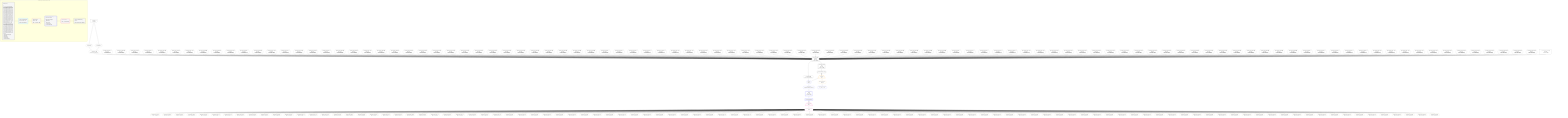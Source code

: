 %%{init: {'themeVariables': { 'fontSize': '12px'}}}%%
graph TD
    classDef path fill:#eee,stroke:#000,color:#000
    classDef plan fill:#fff,stroke-width:1px,color:#000
    classDef itemplan fill:#fff,stroke-width:2px,color:#000
    classDef unbatchedplan fill:#dff,stroke-width:1px,color:#000
    classDef sideeffectplan fill:#fcc,stroke-width:2px,color:#000
    classDef bucket fill:#f6f6f6,color:#000,stroke-width:2px,text-align:left

    subgraph "Buckets for queries/v4/json-overflow-nested"
    Bucket0("Bucket 0 (root)<br /><br />1: <br />ᐳ: 7, 10, 11, 347, 348, 349, 350, 351, 352, 353, 354, 355, 356, 357, 358, 359, 360, 361, 362, 363, 364, 365, 366, 367, 368, 369, 370, 371, 372, 373, 374, 375, 376, 377, 378, 379, 380, 381, 382, 383, 384, 385, 386, 387, 388, 389, 390, 391, 392, 393, 394, 395, 396, 397, 398, 399, 400, 401, 402, 403, 404, 405, 406, 407, 408, 409, 410, 411, 412, 413, 414, 415, 416, 417, 418, 419, 420, 421, 422, 423, 424, 425, 426, 427, 428, 429, 430, 431, 432, 433, 434, 435, 436, 437, 438, 439, 440, 441, 442, 443, 444, 445, 446, 447, 448, 449, 12, 35, 38, 41, 44, 47, 50, 53, 56, 59, 62, 65, 68, 71, 74, 77, 80, 83, 86, 89, 92, 95, 98, 101, 104, 107, 110, 113, 116, 119, 122, 125, 128, 131, 134, 137, 140, 143, 146, 149, 152, 155, 158, 161, 164, 167, 170, 173, 176, 179, 182, 185, 188, 191, 194, 197, 200, 203, 206, 209, 212, 215, 218, 221, 224, 227, 230, 233, 236, 239, 242, 245, 248, 251, 254, 257, 260, 263, 266, 269, 272, 275, 278, 281, 284, 287, 290, 293, 296, 299, 302, 305, 308, 311, 314, 317, 320, 323, 326, 329, 332, 335, 338, 341<br />2: PgSelectInlineApply[343]<br />3: PgSelect[9]<br />ᐳ: Access[344]<br />4: Connection[13]<br />5: ConnectionItems[15]"):::bucket
    Bucket1("Bucket 1 (nullableBoundary)<br />Deps: 13, 15, 347, 344<br /><br />ROOT Connectionᐸ9ᐳ[13]"):::bucket
    Bucket3("Bucket 3 (listItem)<br />Deps: 347, 344<br /><br />ROOT __Item{3}ᐸ15ᐳ[18]"):::bucket
    Bucket4("Bucket 4 (nullableBoundary)<br />Deps: 19, 347, 344, 18<br /><br />ROOT PgSelectSingle{3}ᐸpersonᐳ[19]<br />1: <br />ᐳ: 20, 345, 346<br />2: Connection[26]<br />3: ConnectionItems[28]"):::bucket
    Bucket6("Bucket 6 (listItem)<br /><br />ROOT __Item{6}ᐸ28ᐳ[31]"):::bucket
    Bucket7("Bucket 7 (nullableBoundary)<br />Deps: 32<br /><br />ROOT PgSelectSingle{6}ᐸpostᐳ[32]"):::bucket
    end
    Bucket0 --> Bucket1
    Bucket1 --> Bucket3
    Bucket3 --> Bucket4
    Bucket4 --> Bucket6
    Bucket6 --> Bucket7

    %% plan dependencies
    PgSelect9[["PgSelect[9∈0] ➊<br />ᐸpersonᐳ<br />More deps:<br />- Constantᐸ1ᐳ[347]"]]:::plan
    Object12{{"Object[12∈0] ➊<br />ᐸ{pgSettings,withPgClient}ᐳ"}}:::plan
    PgFromExpression35{{"PgFromExpression[35∈0] ➊<br />More deps:<br />- Constantᐸ1ᐳ[347]<br />- Constantᐸundefinedᐳ[7]"}}:::plan
    PgFromExpression38{{"PgFromExpression[38∈0] ➊<br />More deps:<br />- Constantᐸ2ᐳ[348]<br />- Constantᐸundefinedᐳ[7]"}}:::plan
    PgFromExpression41{{"PgFromExpression[41∈0] ➊<br />More deps:<br />- Constantᐸ3ᐳ[349]<br />- Constantᐸundefinedᐳ[7]"}}:::plan
    PgFromExpression44{{"PgFromExpression[44∈0] ➊<br />More deps:<br />- Constantᐸ4ᐳ[350]<br />- Constantᐸundefinedᐳ[7]"}}:::plan
    PgFromExpression47{{"PgFromExpression[47∈0] ➊<br />More deps:<br />- Constantᐸ5ᐳ[351]<br />- Constantᐸundefinedᐳ[7]"}}:::plan
    PgFromExpression50{{"PgFromExpression[50∈0] ➊<br />More deps:<br />- Constantᐸ6ᐳ[352]<br />- Constantᐸundefinedᐳ[7]"}}:::plan
    PgFromExpression53{{"PgFromExpression[53∈0] ➊<br />More deps:<br />- Constantᐸ7ᐳ[353]<br />- Constantᐸundefinedᐳ[7]"}}:::plan
    PgFromExpression56{{"PgFromExpression[56∈0] ➊<br />More deps:<br />- Constantᐸ8ᐳ[354]<br />- Constantᐸundefinedᐳ[7]"}}:::plan
    PgFromExpression59{{"PgFromExpression[59∈0] ➊<br />More deps:<br />- Constantᐸ9ᐳ[355]<br />- Constantᐸundefinedᐳ[7]"}}:::plan
    PgFromExpression62{{"PgFromExpression[62∈0] ➊<br />More deps:<br />- Constantᐸ10ᐳ[356]<br />- Constantᐸundefinedᐳ[7]"}}:::plan
    PgFromExpression65{{"PgFromExpression[65∈0] ➊<br />More deps:<br />- Constantᐸ11ᐳ[357]<br />- Constantᐸundefinedᐳ[7]"}}:::plan
    PgFromExpression68{{"PgFromExpression[68∈0] ➊<br />More deps:<br />- Constantᐸ12ᐳ[358]<br />- Constantᐸundefinedᐳ[7]"}}:::plan
    PgFromExpression71{{"PgFromExpression[71∈0] ➊<br />More deps:<br />- Constantᐸ13ᐳ[359]<br />- Constantᐸundefinedᐳ[7]"}}:::plan
    PgFromExpression74{{"PgFromExpression[74∈0] ➊<br />More deps:<br />- Constantᐸ14ᐳ[360]<br />- Constantᐸundefinedᐳ[7]"}}:::plan
    PgFromExpression77{{"PgFromExpression[77∈0] ➊<br />More deps:<br />- Constantᐸ15ᐳ[361]<br />- Constantᐸundefinedᐳ[7]"}}:::plan
    PgFromExpression80{{"PgFromExpression[80∈0] ➊<br />More deps:<br />- Constantᐸ16ᐳ[362]<br />- Constantᐸundefinedᐳ[7]"}}:::plan
    PgFromExpression83{{"PgFromExpression[83∈0] ➊<br />More deps:<br />- Constantᐸ17ᐳ[363]<br />- Constantᐸundefinedᐳ[7]"}}:::plan
    PgFromExpression86{{"PgFromExpression[86∈0] ➊<br />More deps:<br />- Constantᐸ18ᐳ[364]<br />- Constantᐸundefinedᐳ[7]"}}:::plan
    PgFromExpression89{{"PgFromExpression[89∈0] ➊<br />More deps:<br />- Constantᐸ19ᐳ[365]<br />- Constantᐸundefinedᐳ[7]"}}:::plan
    PgFromExpression92{{"PgFromExpression[92∈0] ➊<br />More deps:<br />- Constantᐸ20ᐳ[366]<br />- Constantᐸundefinedᐳ[7]"}}:::plan
    PgFromExpression95{{"PgFromExpression[95∈0] ➊<br />More deps:<br />- Constantᐸ21ᐳ[367]<br />- Constantᐸundefinedᐳ[7]"}}:::plan
    PgFromExpression98{{"PgFromExpression[98∈0] ➊<br />More deps:<br />- Constantᐸ22ᐳ[368]<br />- Constantᐸundefinedᐳ[7]"}}:::plan
    PgFromExpression101{{"PgFromExpression[101∈0] ➊<br />More deps:<br />- Constantᐸ23ᐳ[369]<br />- Constantᐸundefinedᐳ[7]"}}:::plan
    PgFromExpression104{{"PgFromExpression[104∈0] ➊<br />More deps:<br />- Constantᐸ24ᐳ[370]<br />- Constantᐸundefinedᐳ[7]"}}:::plan
    PgFromExpression107{{"PgFromExpression[107∈0] ➊<br />More deps:<br />- Constantᐸ25ᐳ[371]<br />- Constantᐸundefinedᐳ[7]"}}:::plan
    PgFromExpression110{{"PgFromExpression[110∈0] ➊<br />More deps:<br />- Constantᐸ26ᐳ[372]<br />- Constantᐸundefinedᐳ[7]"}}:::plan
    PgFromExpression113{{"PgFromExpression[113∈0] ➊<br />More deps:<br />- Constantᐸ27ᐳ[373]<br />- Constantᐸundefinedᐳ[7]"}}:::plan
    PgFromExpression116{{"PgFromExpression[116∈0] ➊<br />More deps:<br />- Constantᐸ28ᐳ[374]<br />- Constantᐸundefinedᐳ[7]"}}:::plan
    PgFromExpression119{{"PgFromExpression[119∈0] ➊<br />More deps:<br />- Constantᐸ29ᐳ[375]<br />- Constantᐸundefinedᐳ[7]"}}:::plan
    PgFromExpression122{{"PgFromExpression[122∈0] ➊<br />More deps:<br />- Constantᐸ30ᐳ[376]<br />- Constantᐸundefinedᐳ[7]"}}:::plan
    PgFromExpression125{{"PgFromExpression[125∈0] ➊<br />More deps:<br />- Constantᐸ31ᐳ[377]<br />- Constantᐸundefinedᐳ[7]"}}:::plan
    PgFromExpression128{{"PgFromExpression[128∈0] ➊<br />More deps:<br />- Constantᐸ32ᐳ[378]<br />- Constantᐸundefinedᐳ[7]"}}:::plan
    PgFromExpression131{{"PgFromExpression[131∈0] ➊<br />More deps:<br />- Constantᐸ33ᐳ[379]<br />- Constantᐸundefinedᐳ[7]"}}:::plan
    PgFromExpression134{{"PgFromExpression[134∈0] ➊<br />More deps:<br />- Constantᐸ34ᐳ[380]<br />- Constantᐸundefinedᐳ[7]"}}:::plan
    PgFromExpression137{{"PgFromExpression[137∈0] ➊<br />More deps:<br />- Constantᐸ35ᐳ[381]<br />- Constantᐸundefinedᐳ[7]"}}:::plan
    PgFromExpression140{{"PgFromExpression[140∈0] ➊<br />More deps:<br />- Constantᐸ36ᐳ[382]<br />- Constantᐸundefinedᐳ[7]"}}:::plan
    PgFromExpression143{{"PgFromExpression[143∈0] ➊<br />More deps:<br />- Constantᐸ37ᐳ[383]<br />- Constantᐸundefinedᐳ[7]"}}:::plan
    PgFromExpression146{{"PgFromExpression[146∈0] ➊<br />More deps:<br />- Constantᐸ38ᐳ[384]<br />- Constantᐸundefinedᐳ[7]"}}:::plan
    PgFromExpression149{{"PgFromExpression[149∈0] ➊<br />More deps:<br />- Constantᐸ39ᐳ[385]<br />- Constantᐸundefinedᐳ[7]"}}:::plan
    PgFromExpression152{{"PgFromExpression[152∈0] ➊<br />More deps:<br />- Constantᐸ40ᐳ[386]<br />- Constantᐸundefinedᐳ[7]"}}:::plan
    PgFromExpression155{{"PgFromExpression[155∈0] ➊<br />More deps:<br />- Constantᐸ41ᐳ[387]<br />- Constantᐸundefinedᐳ[7]"}}:::plan
    PgFromExpression158{{"PgFromExpression[158∈0] ➊<br />More deps:<br />- Constantᐸ42ᐳ[388]<br />- Constantᐸundefinedᐳ[7]"}}:::plan
    PgFromExpression161{{"PgFromExpression[161∈0] ➊<br />More deps:<br />- Constantᐸ43ᐳ[389]<br />- Constantᐸundefinedᐳ[7]"}}:::plan
    PgFromExpression164{{"PgFromExpression[164∈0] ➊<br />More deps:<br />- Constantᐸ44ᐳ[390]<br />- Constantᐸundefinedᐳ[7]"}}:::plan
    PgFromExpression167{{"PgFromExpression[167∈0] ➊<br />More deps:<br />- Constantᐸ45ᐳ[391]<br />- Constantᐸundefinedᐳ[7]"}}:::plan
    PgFromExpression170{{"PgFromExpression[170∈0] ➊<br />More deps:<br />- Constantᐸ46ᐳ[392]<br />- Constantᐸundefinedᐳ[7]"}}:::plan
    PgFromExpression173{{"PgFromExpression[173∈0] ➊<br />More deps:<br />- Constantᐸ47ᐳ[393]<br />- Constantᐸundefinedᐳ[7]"}}:::plan
    PgFromExpression176{{"PgFromExpression[176∈0] ➊<br />More deps:<br />- Constantᐸ48ᐳ[394]<br />- Constantᐸundefinedᐳ[7]"}}:::plan
    PgFromExpression179{{"PgFromExpression[179∈0] ➊<br />More deps:<br />- Constantᐸ49ᐳ[395]<br />- Constantᐸundefinedᐳ[7]"}}:::plan
    PgFromExpression182{{"PgFromExpression[182∈0] ➊<br />More deps:<br />- Constantᐸ50ᐳ[396]<br />- Constantᐸundefinedᐳ[7]"}}:::plan
    PgFromExpression185{{"PgFromExpression[185∈0] ➊<br />More deps:<br />- Constantᐸ51ᐳ[397]<br />- Constantᐸundefinedᐳ[7]"}}:::plan
    PgFromExpression188{{"PgFromExpression[188∈0] ➊<br />More deps:<br />- Constantᐸ52ᐳ[398]<br />- Constantᐸundefinedᐳ[7]"}}:::plan
    PgFromExpression191{{"PgFromExpression[191∈0] ➊<br />More deps:<br />- Constantᐸ53ᐳ[399]<br />- Constantᐸundefinedᐳ[7]"}}:::plan
    PgFromExpression194{{"PgFromExpression[194∈0] ➊<br />More deps:<br />- Constantᐸ54ᐳ[400]<br />- Constantᐸundefinedᐳ[7]"}}:::plan
    PgFromExpression197{{"PgFromExpression[197∈0] ➊<br />More deps:<br />- Constantᐸ55ᐳ[401]<br />- Constantᐸundefinedᐳ[7]"}}:::plan
    PgFromExpression200{{"PgFromExpression[200∈0] ➊<br />More deps:<br />- Constantᐸ56ᐳ[402]<br />- Constantᐸundefinedᐳ[7]"}}:::plan
    PgFromExpression203{{"PgFromExpression[203∈0] ➊<br />More deps:<br />- Constantᐸ57ᐳ[403]<br />- Constantᐸundefinedᐳ[7]"}}:::plan
    PgFromExpression206{{"PgFromExpression[206∈0] ➊<br />More deps:<br />- Constantᐸ58ᐳ[404]<br />- Constantᐸundefinedᐳ[7]"}}:::plan
    PgFromExpression209{{"PgFromExpression[209∈0] ➊<br />More deps:<br />- Constantᐸ59ᐳ[405]<br />- Constantᐸundefinedᐳ[7]"}}:::plan
    PgFromExpression212{{"PgFromExpression[212∈0] ➊<br />More deps:<br />- Constantᐸ60ᐳ[406]<br />- Constantᐸundefinedᐳ[7]"}}:::plan
    PgFromExpression215{{"PgFromExpression[215∈0] ➊<br />More deps:<br />- Constantᐸ61ᐳ[407]<br />- Constantᐸundefinedᐳ[7]"}}:::plan
    PgFromExpression218{{"PgFromExpression[218∈0] ➊<br />More deps:<br />- Constantᐸ62ᐳ[408]<br />- Constantᐸundefinedᐳ[7]"}}:::plan
    PgFromExpression221{{"PgFromExpression[221∈0] ➊<br />More deps:<br />- Constantᐸ63ᐳ[409]<br />- Constantᐸundefinedᐳ[7]"}}:::plan
    PgFromExpression224{{"PgFromExpression[224∈0] ➊<br />More deps:<br />- Constantᐸ64ᐳ[410]<br />- Constantᐸundefinedᐳ[7]"}}:::plan
    PgFromExpression227{{"PgFromExpression[227∈0] ➊<br />More deps:<br />- Constantᐸ65ᐳ[411]<br />- Constantᐸundefinedᐳ[7]"}}:::plan
    PgFromExpression230{{"PgFromExpression[230∈0] ➊<br />More deps:<br />- Constantᐸ66ᐳ[412]<br />- Constantᐸundefinedᐳ[7]"}}:::plan
    PgFromExpression233{{"PgFromExpression[233∈0] ➊<br />More deps:<br />- Constantᐸ67ᐳ[413]<br />- Constantᐸundefinedᐳ[7]"}}:::plan
    PgFromExpression236{{"PgFromExpression[236∈0] ➊<br />More deps:<br />- Constantᐸ68ᐳ[414]<br />- Constantᐸundefinedᐳ[7]"}}:::plan
    PgFromExpression239{{"PgFromExpression[239∈0] ➊<br />More deps:<br />- Constantᐸ69ᐳ[415]<br />- Constantᐸundefinedᐳ[7]"}}:::plan
    PgFromExpression242{{"PgFromExpression[242∈0] ➊<br />More deps:<br />- Constantᐸ70ᐳ[416]<br />- Constantᐸundefinedᐳ[7]"}}:::plan
    PgFromExpression245{{"PgFromExpression[245∈0] ➊<br />More deps:<br />- Constantᐸ71ᐳ[417]<br />- Constantᐸundefinedᐳ[7]"}}:::plan
    PgFromExpression248{{"PgFromExpression[248∈0] ➊<br />More deps:<br />- Constantᐸ72ᐳ[418]<br />- Constantᐸundefinedᐳ[7]"}}:::plan
    PgFromExpression251{{"PgFromExpression[251∈0] ➊<br />More deps:<br />- Constantᐸ73ᐳ[419]<br />- Constantᐸundefinedᐳ[7]"}}:::plan
    PgFromExpression254{{"PgFromExpression[254∈0] ➊<br />More deps:<br />- Constantᐸ74ᐳ[420]<br />- Constantᐸundefinedᐳ[7]"}}:::plan
    PgFromExpression257{{"PgFromExpression[257∈0] ➊<br />More deps:<br />- Constantᐸ75ᐳ[421]<br />- Constantᐸundefinedᐳ[7]"}}:::plan
    PgFromExpression260{{"PgFromExpression[260∈0] ➊<br />More deps:<br />- Constantᐸ76ᐳ[422]<br />- Constantᐸundefinedᐳ[7]"}}:::plan
    PgFromExpression263{{"PgFromExpression[263∈0] ➊<br />More deps:<br />- Constantᐸ77ᐳ[423]<br />- Constantᐸundefinedᐳ[7]"}}:::plan
    PgFromExpression266{{"PgFromExpression[266∈0] ➊<br />More deps:<br />- Constantᐸ78ᐳ[424]<br />- Constantᐸundefinedᐳ[7]"}}:::plan
    PgFromExpression269{{"PgFromExpression[269∈0] ➊<br />More deps:<br />- Constantᐸ79ᐳ[425]<br />- Constantᐸundefinedᐳ[7]"}}:::plan
    PgFromExpression272{{"PgFromExpression[272∈0] ➊<br />More deps:<br />- Constantᐸ80ᐳ[426]<br />- Constantᐸundefinedᐳ[7]"}}:::plan
    PgFromExpression275{{"PgFromExpression[275∈0] ➊<br />More deps:<br />- Constantᐸ81ᐳ[427]<br />- Constantᐸundefinedᐳ[7]"}}:::plan
    PgFromExpression278{{"PgFromExpression[278∈0] ➊<br />More deps:<br />- Constantᐸ82ᐳ[428]<br />- Constantᐸundefinedᐳ[7]"}}:::plan
    PgFromExpression281{{"PgFromExpression[281∈0] ➊<br />More deps:<br />- Constantᐸ83ᐳ[429]<br />- Constantᐸundefinedᐳ[7]"}}:::plan
    PgFromExpression284{{"PgFromExpression[284∈0] ➊<br />More deps:<br />- Constantᐸ84ᐳ[430]<br />- Constantᐸundefinedᐳ[7]"}}:::plan
    PgFromExpression287{{"PgFromExpression[287∈0] ➊<br />More deps:<br />- Constantᐸ85ᐳ[431]<br />- Constantᐸundefinedᐳ[7]"}}:::plan
    PgFromExpression290{{"PgFromExpression[290∈0] ➊<br />More deps:<br />- Constantᐸ86ᐳ[432]<br />- Constantᐸundefinedᐳ[7]"}}:::plan
    PgFromExpression293{{"PgFromExpression[293∈0] ➊<br />More deps:<br />- Constantᐸ87ᐳ[433]<br />- Constantᐸundefinedᐳ[7]"}}:::plan
    PgFromExpression296{{"PgFromExpression[296∈0] ➊<br />More deps:<br />- Constantᐸ88ᐳ[434]<br />- Constantᐸundefinedᐳ[7]"}}:::plan
    PgFromExpression299{{"PgFromExpression[299∈0] ➊<br />More deps:<br />- Constantᐸ89ᐳ[435]<br />- Constantᐸundefinedᐳ[7]"}}:::plan
    PgFromExpression302{{"PgFromExpression[302∈0] ➊<br />More deps:<br />- Constantᐸ90ᐳ[436]<br />- Constantᐸundefinedᐳ[7]"}}:::plan
    PgFromExpression305{{"PgFromExpression[305∈0] ➊<br />More deps:<br />- Constantᐸ91ᐳ[437]<br />- Constantᐸundefinedᐳ[7]"}}:::plan
    PgFromExpression308{{"PgFromExpression[308∈0] ➊<br />More deps:<br />- Constantᐸ92ᐳ[438]<br />- Constantᐸundefinedᐳ[7]"}}:::plan
    PgFromExpression311{{"PgFromExpression[311∈0] ➊<br />More deps:<br />- Constantᐸ93ᐳ[439]<br />- Constantᐸundefinedᐳ[7]"}}:::plan
    PgFromExpression314{{"PgFromExpression[314∈0] ➊<br />More deps:<br />- Constantᐸ94ᐳ[440]<br />- Constantᐸundefinedᐳ[7]"}}:::plan
    PgFromExpression317{{"PgFromExpression[317∈0] ➊<br />More deps:<br />- Constantᐸ95ᐳ[441]<br />- Constantᐸundefinedᐳ[7]"}}:::plan
    PgFromExpression320{{"PgFromExpression[320∈0] ➊<br />More deps:<br />- Constantᐸ96ᐳ[442]<br />- Constantᐸundefinedᐳ[7]"}}:::plan
    PgFromExpression323{{"PgFromExpression[323∈0] ➊<br />More deps:<br />- Constantᐸ97ᐳ[443]<br />- Constantᐸundefinedᐳ[7]"}}:::plan
    PgFromExpression326{{"PgFromExpression[326∈0] ➊<br />More deps:<br />- Constantᐸ98ᐳ[444]<br />- Constantᐸundefinedᐳ[7]"}}:::plan
    PgFromExpression329{{"PgFromExpression[329∈0] ➊<br />More deps:<br />- Constantᐸ99ᐳ[445]<br />- Constantᐸundefinedᐳ[7]"}}:::plan
    PgFromExpression332{{"PgFromExpression[332∈0] ➊<br />More deps:<br />- Constantᐸ100ᐳ[446]<br />- Constantᐸundefinedᐳ[7]"}}:::plan
    PgFromExpression335{{"PgFromExpression[335∈0] ➊<br />More deps:<br />- Constantᐸ101ᐳ[447]<br />- Constantᐸundefinedᐳ[7]"}}:::plan
    PgFromExpression338{{"PgFromExpression[338∈0] ➊<br />More deps:<br />- Constantᐸ102ᐳ[448]<br />- Constantᐸundefinedᐳ[7]"}}:::plan
    PgFromExpression341{{"PgFromExpression[341∈0] ➊<br />More deps:<br />- Constantᐸ103ᐳ[449]<br />- Constantᐸundefinedᐳ[7]"}}:::plan
    PgSelectInlineApply343["PgSelectInlineApply[343∈0] ➊<br />More deps:<br />- Constantᐸ1ᐳ[347]"]:::plan
    Object12 & PgFromExpression35 & PgFromExpression38 & PgFromExpression41 & PgFromExpression44 & PgFromExpression47 & PgFromExpression50 & PgFromExpression53 & PgFromExpression56 & PgFromExpression59 & PgFromExpression62 & PgFromExpression65 & PgFromExpression68 & PgFromExpression71 & PgFromExpression74 & PgFromExpression77 & PgFromExpression80 & PgFromExpression83 & PgFromExpression86 & PgFromExpression89 & PgFromExpression92 & PgFromExpression95 & PgFromExpression98 & PgFromExpression101 & PgFromExpression104 & PgFromExpression107 & PgFromExpression110 & PgFromExpression113 & PgFromExpression116 & PgFromExpression119 & PgFromExpression122 & PgFromExpression125 & PgFromExpression128 & PgFromExpression131 & PgFromExpression134 & PgFromExpression137 & PgFromExpression140 & PgFromExpression143 & PgFromExpression146 & PgFromExpression149 & PgFromExpression152 & PgFromExpression155 & PgFromExpression158 & PgFromExpression161 & PgFromExpression164 & PgFromExpression167 & PgFromExpression170 & PgFromExpression173 & PgFromExpression176 & PgFromExpression179 & PgFromExpression182 & PgFromExpression185 & PgFromExpression188 & PgFromExpression191 & PgFromExpression194 & PgFromExpression197 & PgFromExpression200 & PgFromExpression203 & PgFromExpression206 & PgFromExpression209 & PgFromExpression212 & PgFromExpression215 & PgFromExpression218 & PgFromExpression221 & PgFromExpression224 & PgFromExpression227 & PgFromExpression230 & PgFromExpression233 & PgFromExpression236 & PgFromExpression239 & PgFromExpression242 & PgFromExpression245 & PgFromExpression248 & PgFromExpression251 & PgFromExpression254 & PgFromExpression257 & PgFromExpression260 & PgFromExpression263 & PgFromExpression266 & PgFromExpression269 & PgFromExpression272 & PgFromExpression275 & PgFromExpression278 & PgFromExpression281 & PgFromExpression284 & PgFromExpression287 & PgFromExpression290 & PgFromExpression293 & PgFromExpression296 & PgFromExpression299 & PgFromExpression302 & PgFromExpression305 & PgFromExpression308 & PgFromExpression311 & PgFromExpression314 & PgFromExpression317 & PgFromExpression320 & PgFromExpression323 & PgFromExpression326 & PgFromExpression329 & PgFromExpression332 & PgFromExpression335 & PgFromExpression338 & PgFromExpression341 & PgSelectInlineApply343 --> PgSelect9
    Access10{{"Access[10∈0] ➊<br />ᐸ2.pgSettingsᐳ"}}:::plan
    Access11{{"Access[11∈0] ➊<br />ᐸ2.withPgClientᐳ"}}:::plan
    Access10 & Access11 --> Object12
    Connection13[["Connection[13∈0] ➊<br />ᐸ9ᐳ<br />More deps:<br />- Constantᐸ1ᐳ[347]"]]:::plan
    PgSelect9 --> Connection13
    __Value2["__Value[2∈0] ➊<br />ᐸcontextᐳ"]:::plan
    __Value2 --> Access10
    __Value2 --> Access11
    ConnectionItems15[["ConnectionItems[15∈0] ➊"]]:::plan
    Connection13 --> ConnectionItems15
    Access344{{"Access[344∈0] ➊<br />ᐸ9.m.subqueryDetailsFor22ᐳ"}}:::plan
    PgSelect9 --> Access344
    __Item18[/"__Item[18∈3]<br />ᐸ15ᐳ"\]:::itemplan
    ConnectionItems15 ==> __Item18
    PgSelectSingle19{{"PgSelectSingle[19∈3]<br />ᐸpersonᐳ"}}:::plan
    __Item18 --> PgSelectSingle19
    Connection26[["Connection[26∈4]<br />ᐸ346ᐳ<br />More deps:<br />- Constantᐸ1ᐳ[347]"]]:::plan
    Lambda346{{"Lambda[346∈4]<br />ᐸpgInlineViaSubqueryTransformᐳ"}}:::plan
    Lambda346 --> Connection26
    List345{{"List[345∈4]<br />ᐸ344,18ᐳ"}}:::plan
    Access344 & __Item18 --> List345
    PgClassExpression20{{"PgClassExpression[20∈4]<br />ᐸ__person__.”id”ᐳ"}}:::plan
    PgSelectSingle19 --> PgClassExpression20
    ConnectionItems28[["ConnectionItems[28∈4]"]]:::plan
    Connection26 --> ConnectionItems28
    List345 --> Lambda346
    __Item31[/"__Item[31∈6]<br />ᐸ28ᐳ"\]:::itemplan
    ConnectionItems28 ==> __Item31
    PgSelectSingle32{{"PgSelectSingle[32∈6]<br />ᐸpostᐳ"}}:::plan
    __Item31 --> PgSelectSingle32
    PgClassExpression33{{"PgClassExpression[33∈7]<br />ᐸ__post__.”headline”ᐳ"}}:::plan
    PgSelectSingle32 --> PgClassExpression33
    PgClassExpression36{{"PgClassExpression[36∈7]<br />ᐸ(1/0) /* E...ferred! */ᐳ"}}:::plan
    PgSelectSingle32 --> PgClassExpression36
    PgClassExpression39{{"PgClassExpression[39∈7]<br />ᐸ(1/0) /* E...ferred! */ᐳ"}}:::plan
    PgSelectSingle32 --> PgClassExpression39
    PgClassExpression42{{"PgClassExpression[42∈7]<br />ᐸ(1/0) /* E...ferred! */ᐳ"}}:::plan
    PgSelectSingle32 --> PgClassExpression42
    PgClassExpression45{{"PgClassExpression[45∈7]<br />ᐸ(1/0) /* E...ferred! */ᐳ"}}:::plan
    PgSelectSingle32 --> PgClassExpression45
    PgClassExpression48{{"PgClassExpression[48∈7]<br />ᐸ(1/0) /* E...ferred! */ᐳ"}}:::plan
    PgSelectSingle32 --> PgClassExpression48
    PgClassExpression51{{"PgClassExpression[51∈7]<br />ᐸ(1/0) /* E...ferred! */ᐳ"}}:::plan
    PgSelectSingle32 --> PgClassExpression51
    PgClassExpression54{{"PgClassExpression[54∈7]<br />ᐸ(1/0) /* E...ferred! */ᐳ"}}:::plan
    PgSelectSingle32 --> PgClassExpression54
    PgClassExpression57{{"PgClassExpression[57∈7]<br />ᐸ(1/0) /* E...ferred! */ᐳ"}}:::plan
    PgSelectSingle32 --> PgClassExpression57
    PgClassExpression60{{"PgClassExpression[60∈7]<br />ᐸ(1/0) /* E...ferred! */ᐳ"}}:::plan
    PgSelectSingle32 --> PgClassExpression60
    PgClassExpression63{{"PgClassExpression[63∈7]<br />ᐸ(1/0) /* E...ferred! */ᐳ"}}:::plan
    PgSelectSingle32 --> PgClassExpression63
    PgClassExpression66{{"PgClassExpression[66∈7]<br />ᐸ(1/0) /* E...ferred! */ᐳ"}}:::plan
    PgSelectSingle32 --> PgClassExpression66
    PgClassExpression69{{"PgClassExpression[69∈7]<br />ᐸ(1/0) /* E...ferred! */ᐳ"}}:::plan
    PgSelectSingle32 --> PgClassExpression69
    PgClassExpression72{{"PgClassExpression[72∈7]<br />ᐸ(1/0) /* E...ferred! */ᐳ"}}:::plan
    PgSelectSingle32 --> PgClassExpression72
    PgClassExpression75{{"PgClassExpression[75∈7]<br />ᐸ(1/0) /* E...ferred! */ᐳ"}}:::plan
    PgSelectSingle32 --> PgClassExpression75
    PgClassExpression78{{"PgClassExpression[78∈7]<br />ᐸ(1/0) /* E...ferred! */ᐳ"}}:::plan
    PgSelectSingle32 --> PgClassExpression78
    PgClassExpression81{{"PgClassExpression[81∈7]<br />ᐸ(1/0) /* E...ferred! */ᐳ"}}:::plan
    PgSelectSingle32 --> PgClassExpression81
    PgClassExpression84{{"PgClassExpression[84∈7]<br />ᐸ(1/0) /* E...ferred! */ᐳ"}}:::plan
    PgSelectSingle32 --> PgClassExpression84
    PgClassExpression87{{"PgClassExpression[87∈7]<br />ᐸ(1/0) /* E...ferred! */ᐳ"}}:::plan
    PgSelectSingle32 --> PgClassExpression87
    PgClassExpression90{{"PgClassExpression[90∈7]<br />ᐸ(1/0) /* E...ferred! */ᐳ"}}:::plan
    PgSelectSingle32 --> PgClassExpression90
    PgClassExpression93{{"PgClassExpression[93∈7]<br />ᐸ(1/0) /* E...ferred! */ᐳ"}}:::plan
    PgSelectSingle32 --> PgClassExpression93
    PgClassExpression96{{"PgClassExpression[96∈7]<br />ᐸ(1/0) /* E...ferred! */ᐳ"}}:::plan
    PgSelectSingle32 --> PgClassExpression96
    PgClassExpression99{{"PgClassExpression[99∈7]<br />ᐸ(1/0) /* E...ferred! */ᐳ"}}:::plan
    PgSelectSingle32 --> PgClassExpression99
    PgClassExpression102{{"PgClassExpression[102∈7]<br />ᐸ(1/0) /* E...ferred! */ᐳ"}}:::plan
    PgSelectSingle32 --> PgClassExpression102
    PgClassExpression105{{"PgClassExpression[105∈7]<br />ᐸ(1/0) /* E...ferred! */ᐳ"}}:::plan
    PgSelectSingle32 --> PgClassExpression105
    PgClassExpression108{{"PgClassExpression[108∈7]<br />ᐸ(1/0) /* E...ferred! */ᐳ"}}:::plan
    PgSelectSingle32 --> PgClassExpression108
    PgClassExpression111{{"PgClassExpression[111∈7]<br />ᐸ(1/0) /* E...ferred! */ᐳ"}}:::plan
    PgSelectSingle32 --> PgClassExpression111
    PgClassExpression114{{"PgClassExpression[114∈7]<br />ᐸ(1/0) /* E...ferred! */ᐳ"}}:::plan
    PgSelectSingle32 --> PgClassExpression114
    PgClassExpression117{{"PgClassExpression[117∈7]<br />ᐸ(1/0) /* E...ferred! */ᐳ"}}:::plan
    PgSelectSingle32 --> PgClassExpression117
    PgClassExpression120{{"PgClassExpression[120∈7]<br />ᐸ(1/0) /* E...ferred! */ᐳ"}}:::plan
    PgSelectSingle32 --> PgClassExpression120
    PgClassExpression123{{"PgClassExpression[123∈7]<br />ᐸ(1/0) /* E...ferred! */ᐳ"}}:::plan
    PgSelectSingle32 --> PgClassExpression123
    PgClassExpression126{{"PgClassExpression[126∈7]<br />ᐸ(1/0) /* E...ferred! */ᐳ"}}:::plan
    PgSelectSingle32 --> PgClassExpression126
    PgClassExpression129{{"PgClassExpression[129∈7]<br />ᐸ(1/0) /* E...ferred! */ᐳ"}}:::plan
    PgSelectSingle32 --> PgClassExpression129
    PgClassExpression132{{"PgClassExpression[132∈7]<br />ᐸ(1/0) /* E...ferred! */ᐳ"}}:::plan
    PgSelectSingle32 --> PgClassExpression132
    PgClassExpression135{{"PgClassExpression[135∈7]<br />ᐸ(1/0) /* E...ferred! */ᐳ"}}:::plan
    PgSelectSingle32 --> PgClassExpression135
    PgClassExpression138{{"PgClassExpression[138∈7]<br />ᐸ(1/0) /* E...ferred! */ᐳ"}}:::plan
    PgSelectSingle32 --> PgClassExpression138
    PgClassExpression141{{"PgClassExpression[141∈7]<br />ᐸ(1/0) /* E...ferred! */ᐳ"}}:::plan
    PgSelectSingle32 --> PgClassExpression141
    PgClassExpression144{{"PgClassExpression[144∈7]<br />ᐸ(1/0) /* E...ferred! */ᐳ"}}:::plan
    PgSelectSingle32 --> PgClassExpression144
    PgClassExpression147{{"PgClassExpression[147∈7]<br />ᐸ(1/0) /* E...ferred! */ᐳ"}}:::plan
    PgSelectSingle32 --> PgClassExpression147
    PgClassExpression150{{"PgClassExpression[150∈7]<br />ᐸ(1/0) /* E...ferred! */ᐳ"}}:::plan
    PgSelectSingle32 --> PgClassExpression150
    PgClassExpression153{{"PgClassExpression[153∈7]<br />ᐸ(1/0) /* E...ferred! */ᐳ"}}:::plan
    PgSelectSingle32 --> PgClassExpression153
    PgClassExpression156{{"PgClassExpression[156∈7]<br />ᐸ(1/0) /* E...ferred! */ᐳ"}}:::plan
    PgSelectSingle32 --> PgClassExpression156
    PgClassExpression159{{"PgClassExpression[159∈7]<br />ᐸ(1/0) /* E...ferred! */ᐳ"}}:::plan
    PgSelectSingle32 --> PgClassExpression159
    PgClassExpression162{{"PgClassExpression[162∈7]<br />ᐸ(1/0) /* E...ferred! */ᐳ"}}:::plan
    PgSelectSingle32 --> PgClassExpression162
    PgClassExpression165{{"PgClassExpression[165∈7]<br />ᐸ(1/0) /* E...ferred! */ᐳ"}}:::plan
    PgSelectSingle32 --> PgClassExpression165
    PgClassExpression168{{"PgClassExpression[168∈7]<br />ᐸ(1/0) /* E...ferred! */ᐳ"}}:::plan
    PgSelectSingle32 --> PgClassExpression168
    PgClassExpression171{{"PgClassExpression[171∈7]<br />ᐸ(1/0) /* E...ferred! */ᐳ"}}:::plan
    PgSelectSingle32 --> PgClassExpression171
    PgClassExpression174{{"PgClassExpression[174∈7]<br />ᐸ(1/0) /* E...ferred! */ᐳ"}}:::plan
    PgSelectSingle32 --> PgClassExpression174
    PgClassExpression177{{"PgClassExpression[177∈7]<br />ᐸ(1/0) /* E...ferred! */ᐳ"}}:::plan
    PgSelectSingle32 --> PgClassExpression177
    PgClassExpression180{{"PgClassExpression[180∈7]<br />ᐸ(1/0) /* E...ferred! */ᐳ"}}:::plan
    PgSelectSingle32 --> PgClassExpression180
    PgClassExpression183{{"PgClassExpression[183∈7]<br />ᐸ(1/0) /* E...ferred! */ᐳ"}}:::plan
    PgSelectSingle32 --> PgClassExpression183
    PgClassExpression186{{"PgClassExpression[186∈7]<br />ᐸ(1/0) /* E...ferred! */ᐳ"}}:::plan
    PgSelectSingle32 --> PgClassExpression186
    PgClassExpression189{{"PgClassExpression[189∈7]<br />ᐸ(1/0) /* E...ferred! */ᐳ"}}:::plan
    PgSelectSingle32 --> PgClassExpression189
    PgClassExpression192{{"PgClassExpression[192∈7]<br />ᐸ(1/0) /* E...ferred! */ᐳ"}}:::plan
    PgSelectSingle32 --> PgClassExpression192
    PgClassExpression195{{"PgClassExpression[195∈7]<br />ᐸ(1/0) /* E...ferred! */ᐳ"}}:::plan
    PgSelectSingle32 --> PgClassExpression195
    PgClassExpression198{{"PgClassExpression[198∈7]<br />ᐸ(1/0) /* E...ferred! */ᐳ"}}:::plan
    PgSelectSingle32 --> PgClassExpression198
    PgClassExpression201{{"PgClassExpression[201∈7]<br />ᐸ(1/0) /* E...ferred! */ᐳ"}}:::plan
    PgSelectSingle32 --> PgClassExpression201
    PgClassExpression204{{"PgClassExpression[204∈7]<br />ᐸ(1/0) /* E...ferred! */ᐳ"}}:::plan
    PgSelectSingle32 --> PgClassExpression204
    PgClassExpression207{{"PgClassExpression[207∈7]<br />ᐸ(1/0) /* E...ferred! */ᐳ"}}:::plan
    PgSelectSingle32 --> PgClassExpression207
    PgClassExpression210{{"PgClassExpression[210∈7]<br />ᐸ(1/0) /* E...ferred! */ᐳ"}}:::plan
    PgSelectSingle32 --> PgClassExpression210
    PgClassExpression213{{"PgClassExpression[213∈7]<br />ᐸ(1/0) /* E...ferred! */ᐳ"}}:::plan
    PgSelectSingle32 --> PgClassExpression213
    PgClassExpression216{{"PgClassExpression[216∈7]<br />ᐸ(1/0) /* E...ferred! */ᐳ"}}:::plan
    PgSelectSingle32 --> PgClassExpression216
    PgClassExpression219{{"PgClassExpression[219∈7]<br />ᐸ(1/0) /* E...ferred! */ᐳ"}}:::plan
    PgSelectSingle32 --> PgClassExpression219
    PgClassExpression222{{"PgClassExpression[222∈7]<br />ᐸ(1/0) /* E...ferred! */ᐳ"}}:::plan
    PgSelectSingle32 --> PgClassExpression222
    PgClassExpression225{{"PgClassExpression[225∈7]<br />ᐸ(1/0) /* E...ferred! */ᐳ"}}:::plan
    PgSelectSingle32 --> PgClassExpression225
    PgClassExpression228{{"PgClassExpression[228∈7]<br />ᐸ(1/0) /* E...ferred! */ᐳ"}}:::plan
    PgSelectSingle32 --> PgClassExpression228
    PgClassExpression231{{"PgClassExpression[231∈7]<br />ᐸ(1/0) /* E...ferred! */ᐳ"}}:::plan
    PgSelectSingle32 --> PgClassExpression231
    PgClassExpression234{{"PgClassExpression[234∈7]<br />ᐸ(1/0) /* E...ferred! */ᐳ"}}:::plan
    PgSelectSingle32 --> PgClassExpression234
    PgClassExpression237{{"PgClassExpression[237∈7]<br />ᐸ(1/0) /* E...ferred! */ᐳ"}}:::plan
    PgSelectSingle32 --> PgClassExpression237
    PgClassExpression240{{"PgClassExpression[240∈7]<br />ᐸ(1/0) /* E...ferred! */ᐳ"}}:::plan
    PgSelectSingle32 --> PgClassExpression240
    PgClassExpression243{{"PgClassExpression[243∈7]<br />ᐸ(1/0) /* E...ferred! */ᐳ"}}:::plan
    PgSelectSingle32 --> PgClassExpression243
    PgClassExpression246{{"PgClassExpression[246∈7]<br />ᐸ(1/0) /* E...ferred! */ᐳ"}}:::plan
    PgSelectSingle32 --> PgClassExpression246
    PgClassExpression249{{"PgClassExpression[249∈7]<br />ᐸ(1/0) /* E...ferred! */ᐳ"}}:::plan
    PgSelectSingle32 --> PgClassExpression249
    PgClassExpression252{{"PgClassExpression[252∈7]<br />ᐸ(1/0) /* E...ferred! */ᐳ"}}:::plan
    PgSelectSingle32 --> PgClassExpression252
    PgClassExpression255{{"PgClassExpression[255∈7]<br />ᐸ(1/0) /* E...ferred! */ᐳ"}}:::plan
    PgSelectSingle32 --> PgClassExpression255
    PgClassExpression258{{"PgClassExpression[258∈7]<br />ᐸ(1/0) /* E...ferred! */ᐳ"}}:::plan
    PgSelectSingle32 --> PgClassExpression258
    PgClassExpression261{{"PgClassExpression[261∈7]<br />ᐸ(1/0) /* E...ferred! */ᐳ"}}:::plan
    PgSelectSingle32 --> PgClassExpression261
    PgClassExpression264{{"PgClassExpression[264∈7]<br />ᐸ(1/0) /* E...ferred! */ᐳ"}}:::plan
    PgSelectSingle32 --> PgClassExpression264
    PgClassExpression267{{"PgClassExpression[267∈7]<br />ᐸ(1/0) /* E...ferred! */ᐳ"}}:::plan
    PgSelectSingle32 --> PgClassExpression267
    PgClassExpression270{{"PgClassExpression[270∈7]<br />ᐸ(1/0) /* E...ferred! */ᐳ"}}:::plan
    PgSelectSingle32 --> PgClassExpression270
    PgClassExpression273{{"PgClassExpression[273∈7]<br />ᐸ(1/0) /* E...ferred! */ᐳ"}}:::plan
    PgSelectSingle32 --> PgClassExpression273
    PgClassExpression276{{"PgClassExpression[276∈7]<br />ᐸ(1/0) /* E...ferred! */ᐳ"}}:::plan
    PgSelectSingle32 --> PgClassExpression276
    PgClassExpression279{{"PgClassExpression[279∈7]<br />ᐸ(1/0) /* E...ferred! */ᐳ"}}:::plan
    PgSelectSingle32 --> PgClassExpression279
    PgClassExpression282{{"PgClassExpression[282∈7]<br />ᐸ(1/0) /* E...ferred! */ᐳ"}}:::plan
    PgSelectSingle32 --> PgClassExpression282
    PgClassExpression285{{"PgClassExpression[285∈7]<br />ᐸ(1/0) /* E...ferred! */ᐳ"}}:::plan
    PgSelectSingle32 --> PgClassExpression285
    PgClassExpression288{{"PgClassExpression[288∈7]<br />ᐸ(1/0) /* E...ferred! */ᐳ"}}:::plan
    PgSelectSingle32 --> PgClassExpression288
    PgClassExpression291{{"PgClassExpression[291∈7]<br />ᐸ(1/0) /* E...ferred! */ᐳ"}}:::plan
    PgSelectSingle32 --> PgClassExpression291
    PgClassExpression294{{"PgClassExpression[294∈7]<br />ᐸ(1/0) /* E...ferred! */ᐳ"}}:::plan
    PgSelectSingle32 --> PgClassExpression294
    PgClassExpression297{{"PgClassExpression[297∈7]<br />ᐸ(1/0) /* E...ferred! */ᐳ"}}:::plan
    PgSelectSingle32 --> PgClassExpression297
    PgClassExpression300{{"PgClassExpression[300∈7]<br />ᐸ(1/0) /* E...ferred! */ᐳ"}}:::plan
    PgSelectSingle32 --> PgClassExpression300
    PgClassExpression303{{"PgClassExpression[303∈7]<br />ᐸ(1/0) /* E...ferred! */ᐳ"}}:::plan
    PgSelectSingle32 --> PgClassExpression303
    PgClassExpression306{{"PgClassExpression[306∈7]<br />ᐸ(1/0) /* E...ferred! */ᐳ"}}:::plan
    PgSelectSingle32 --> PgClassExpression306
    PgClassExpression309{{"PgClassExpression[309∈7]<br />ᐸ(1/0) /* E...ferred! */ᐳ"}}:::plan
    PgSelectSingle32 --> PgClassExpression309
    PgClassExpression312{{"PgClassExpression[312∈7]<br />ᐸ(1/0) /* E...ferred! */ᐳ"}}:::plan
    PgSelectSingle32 --> PgClassExpression312
    PgClassExpression315{{"PgClassExpression[315∈7]<br />ᐸ(1/0) /* E...ferred! */ᐳ"}}:::plan
    PgSelectSingle32 --> PgClassExpression315
    PgClassExpression318{{"PgClassExpression[318∈7]<br />ᐸ(1/0) /* E...ferred! */ᐳ"}}:::plan
    PgSelectSingle32 --> PgClassExpression318
    PgClassExpression321{{"PgClassExpression[321∈7]<br />ᐸ(1/0) /* E...ferred! */ᐳ"}}:::plan
    PgSelectSingle32 --> PgClassExpression321
    PgClassExpression324{{"PgClassExpression[324∈7]<br />ᐸ(1/0) /* E...ferred! */ᐳ"}}:::plan
    PgSelectSingle32 --> PgClassExpression324
    PgClassExpression327{{"PgClassExpression[327∈7]<br />ᐸ(1/0) /* E...ferred! */ᐳ"}}:::plan
    PgSelectSingle32 --> PgClassExpression327
    PgClassExpression330{{"PgClassExpression[330∈7]<br />ᐸ(1/0) /* E...ferred! */ᐳ"}}:::plan
    PgSelectSingle32 --> PgClassExpression330
    PgClassExpression333{{"PgClassExpression[333∈7]<br />ᐸ(1/0) /* E...ferred! */ᐳ"}}:::plan
    PgSelectSingle32 --> PgClassExpression333
    PgClassExpression336{{"PgClassExpression[336∈7]<br />ᐸ(1/0) /* E...ferred! */ᐳ"}}:::plan
    PgSelectSingle32 --> PgClassExpression336
    PgClassExpression339{{"PgClassExpression[339∈7]<br />ᐸ(1/0) /* E...ferred! */ᐳ"}}:::plan
    PgSelectSingle32 --> PgClassExpression339
    PgClassExpression342{{"PgClassExpression[342∈7]<br />ᐸ(1/0) /* E...ferred! */ᐳ"}}:::plan
    PgSelectSingle32 --> PgClassExpression342

    %% define steps
    classDef bucket0 stroke:#696969
    class Bucket0,__Value2,PgSelect9,Access10,Access11,Object12,Connection13,ConnectionItems15,PgFromExpression35,PgFromExpression38,PgFromExpression41,PgFromExpression44,PgFromExpression47,PgFromExpression50,PgFromExpression53,PgFromExpression56,PgFromExpression59,PgFromExpression62,PgFromExpression65,PgFromExpression68,PgFromExpression71,PgFromExpression74,PgFromExpression77,PgFromExpression80,PgFromExpression83,PgFromExpression86,PgFromExpression89,PgFromExpression92,PgFromExpression95,PgFromExpression98,PgFromExpression101,PgFromExpression104,PgFromExpression107,PgFromExpression110,PgFromExpression113,PgFromExpression116,PgFromExpression119,PgFromExpression122,PgFromExpression125,PgFromExpression128,PgFromExpression131,PgFromExpression134,PgFromExpression137,PgFromExpression140,PgFromExpression143,PgFromExpression146,PgFromExpression149,PgFromExpression152,PgFromExpression155,PgFromExpression158,PgFromExpression161,PgFromExpression164,PgFromExpression167,PgFromExpression170,PgFromExpression173,PgFromExpression176,PgFromExpression179,PgFromExpression182,PgFromExpression185,PgFromExpression188,PgFromExpression191,PgFromExpression194,PgFromExpression197,PgFromExpression200,PgFromExpression203,PgFromExpression206,PgFromExpression209,PgFromExpression212,PgFromExpression215,PgFromExpression218,PgFromExpression221,PgFromExpression224,PgFromExpression227,PgFromExpression230,PgFromExpression233,PgFromExpression236,PgFromExpression239,PgFromExpression242,PgFromExpression245,PgFromExpression248,PgFromExpression251,PgFromExpression254,PgFromExpression257,PgFromExpression260,PgFromExpression263,PgFromExpression266,PgFromExpression269,PgFromExpression272,PgFromExpression275,PgFromExpression278,PgFromExpression281,PgFromExpression284,PgFromExpression287,PgFromExpression290,PgFromExpression293,PgFromExpression296,PgFromExpression299,PgFromExpression302,PgFromExpression305,PgFromExpression308,PgFromExpression311,PgFromExpression314,PgFromExpression317,PgFromExpression320,PgFromExpression323,PgFromExpression326,PgFromExpression329,PgFromExpression332,PgFromExpression335,PgFromExpression338,PgFromExpression341,PgSelectInlineApply343,Access344 bucket0
    classDef bucket1 stroke:#00bfff
    class Bucket1 bucket1
    classDef bucket3 stroke:#ffa500
    class Bucket3,__Item18,PgSelectSingle19 bucket3
    classDef bucket4 stroke:#0000ff
    class Bucket4,PgClassExpression20,Connection26,ConnectionItems28,List345,Lambda346 bucket4
    classDef bucket6 stroke:#ff1493
    class Bucket6,__Item31,PgSelectSingle32 bucket6
    classDef bucket7 stroke:#808000
    class Bucket7,PgClassExpression33,PgClassExpression36,PgClassExpression39,PgClassExpression42,PgClassExpression45,PgClassExpression48,PgClassExpression51,PgClassExpression54,PgClassExpression57,PgClassExpression60,PgClassExpression63,PgClassExpression66,PgClassExpression69,PgClassExpression72,PgClassExpression75,PgClassExpression78,PgClassExpression81,PgClassExpression84,PgClassExpression87,PgClassExpression90,PgClassExpression93,PgClassExpression96,PgClassExpression99,PgClassExpression102,PgClassExpression105,PgClassExpression108,PgClassExpression111,PgClassExpression114,PgClassExpression117,PgClassExpression120,PgClassExpression123,PgClassExpression126,PgClassExpression129,PgClassExpression132,PgClassExpression135,PgClassExpression138,PgClassExpression141,PgClassExpression144,PgClassExpression147,PgClassExpression150,PgClassExpression153,PgClassExpression156,PgClassExpression159,PgClassExpression162,PgClassExpression165,PgClassExpression168,PgClassExpression171,PgClassExpression174,PgClassExpression177,PgClassExpression180,PgClassExpression183,PgClassExpression186,PgClassExpression189,PgClassExpression192,PgClassExpression195,PgClassExpression198,PgClassExpression201,PgClassExpression204,PgClassExpression207,PgClassExpression210,PgClassExpression213,PgClassExpression216,PgClassExpression219,PgClassExpression222,PgClassExpression225,PgClassExpression228,PgClassExpression231,PgClassExpression234,PgClassExpression237,PgClassExpression240,PgClassExpression243,PgClassExpression246,PgClassExpression249,PgClassExpression252,PgClassExpression255,PgClassExpression258,PgClassExpression261,PgClassExpression264,PgClassExpression267,PgClassExpression270,PgClassExpression273,PgClassExpression276,PgClassExpression279,PgClassExpression282,PgClassExpression285,PgClassExpression288,PgClassExpression291,PgClassExpression294,PgClassExpression297,PgClassExpression300,PgClassExpression303,PgClassExpression306,PgClassExpression309,PgClassExpression312,PgClassExpression315,PgClassExpression318,PgClassExpression321,PgClassExpression324,PgClassExpression327,PgClassExpression330,PgClassExpression333,PgClassExpression336,PgClassExpression339,PgClassExpression342 bucket7